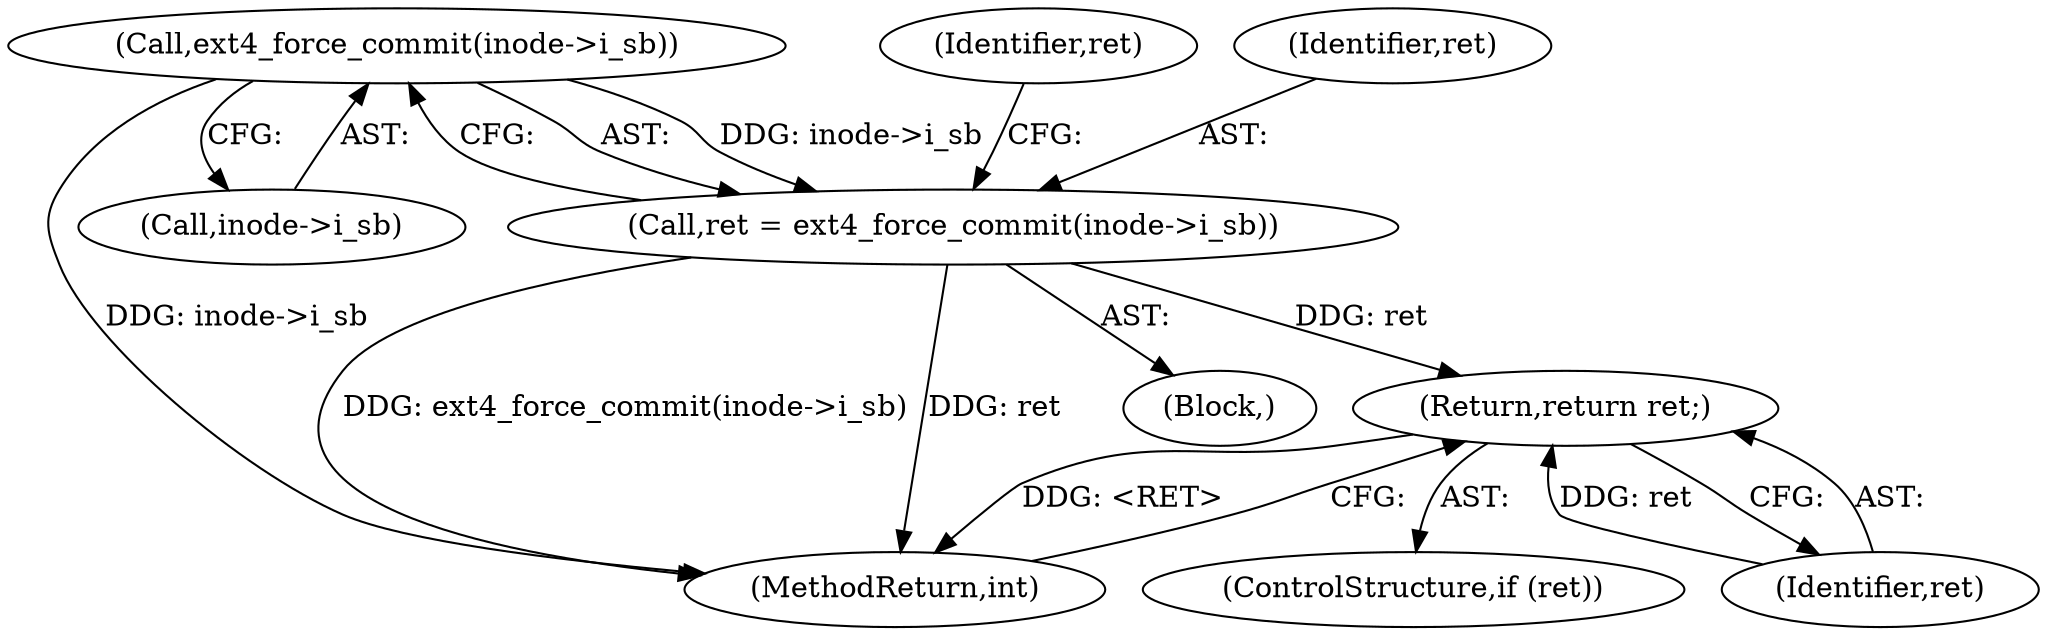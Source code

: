 digraph "0_linux_ea3d7209ca01da209cda6f0dea8be9cc4b7a933b@pointer" {
"1000185" [label="(Call,ext4_force_commit(inode->i_sb))"];
"1000183" [label="(Call,ret = ext4_force_commit(inode->i_sb))"];
"1000191" [label="(Return,return ret;)"];
"1000384" [label="(MethodReturn,int)"];
"1000190" [label="(Identifier,ret)"];
"1000191" [label="(Return,return ret;)"];
"1000184" [label="(Identifier,ret)"];
"1000189" [label="(ControlStructure,if (ret))"];
"1000192" [label="(Identifier,ret)"];
"1000183" [label="(Call,ret = ext4_force_commit(inode->i_sb))"];
"1000182" [label="(Block,)"];
"1000186" [label="(Call,inode->i_sb)"];
"1000185" [label="(Call,ext4_force_commit(inode->i_sb))"];
"1000185" -> "1000183"  [label="AST: "];
"1000185" -> "1000186"  [label="CFG: "];
"1000186" -> "1000185"  [label="AST: "];
"1000183" -> "1000185"  [label="CFG: "];
"1000185" -> "1000384"  [label="DDG: inode->i_sb"];
"1000185" -> "1000183"  [label="DDG: inode->i_sb"];
"1000183" -> "1000182"  [label="AST: "];
"1000184" -> "1000183"  [label="AST: "];
"1000190" -> "1000183"  [label="CFG: "];
"1000183" -> "1000384"  [label="DDG: ext4_force_commit(inode->i_sb)"];
"1000183" -> "1000384"  [label="DDG: ret"];
"1000183" -> "1000191"  [label="DDG: ret"];
"1000191" -> "1000189"  [label="AST: "];
"1000191" -> "1000192"  [label="CFG: "];
"1000192" -> "1000191"  [label="AST: "];
"1000384" -> "1000191"  [label="CFG: "];
"1000191" -> "1000384"  [label="DDG: <RET>"];
"1000192" -> "1000191"  [label="DDG: ret"];
}
